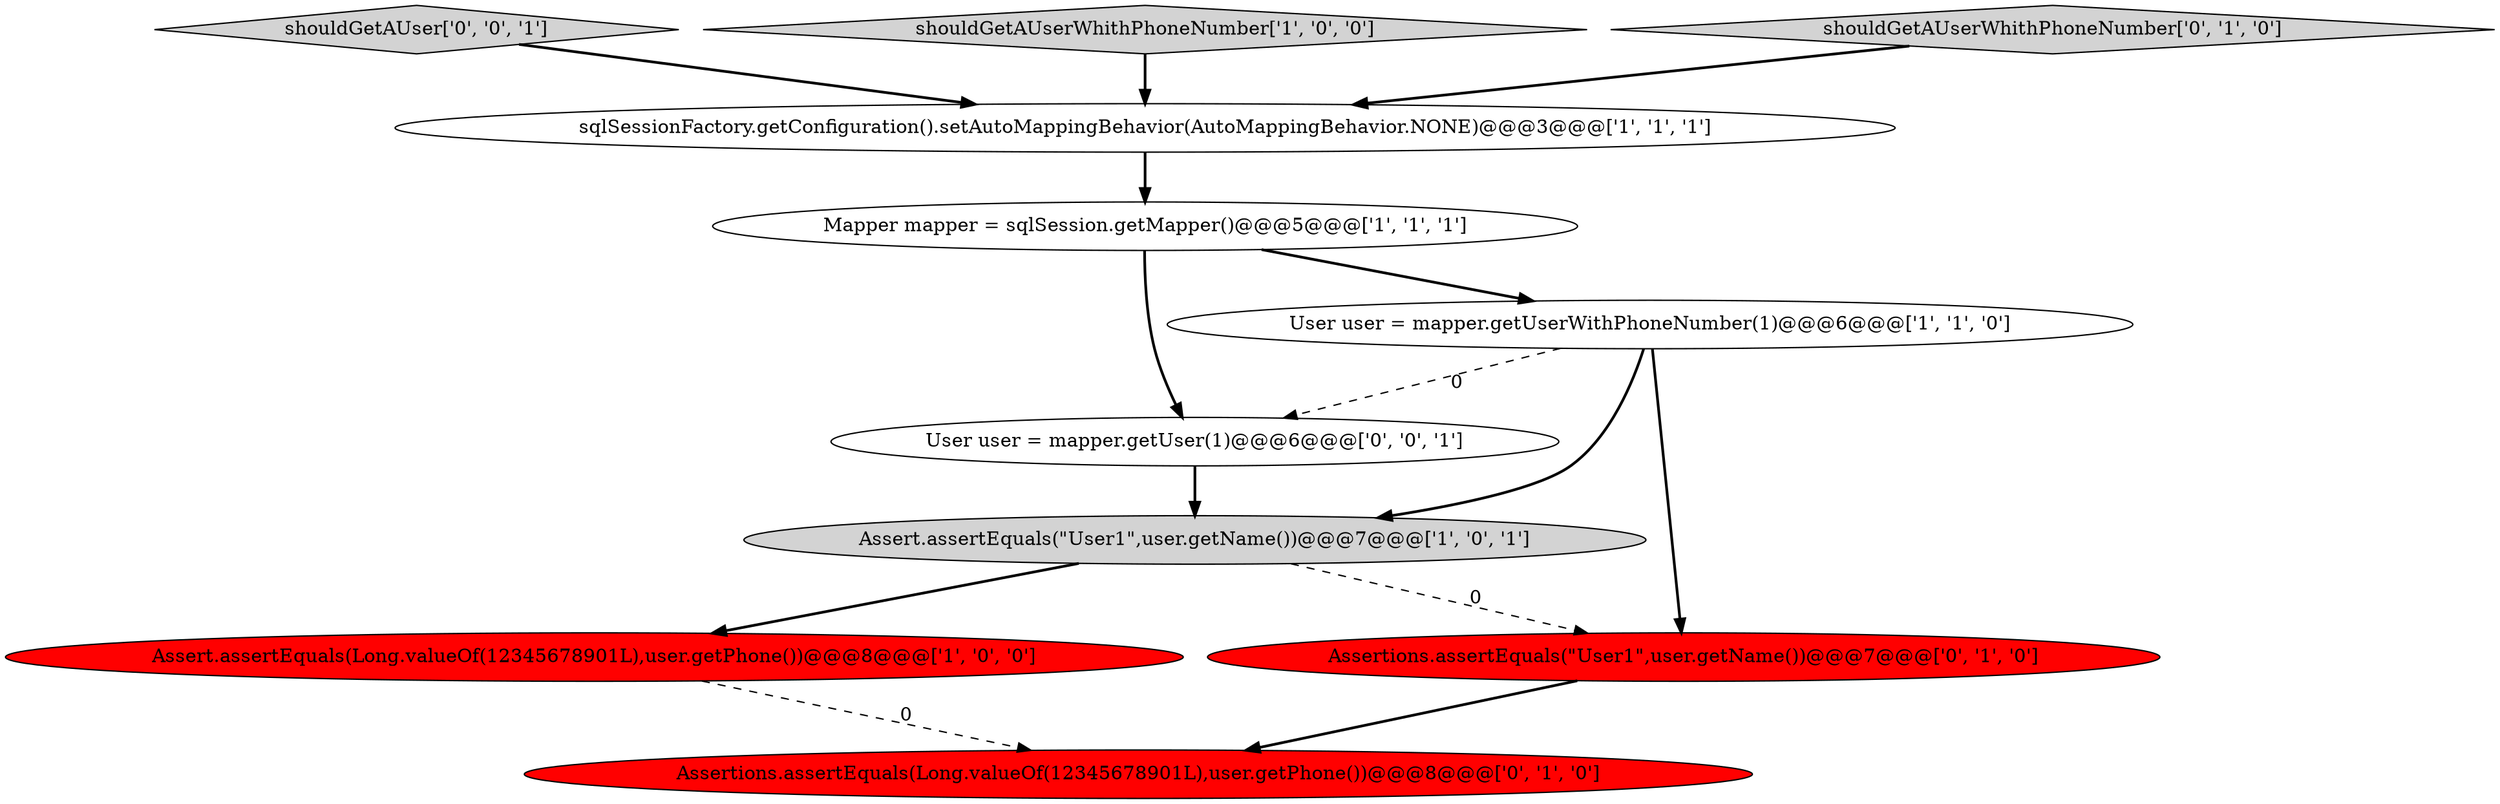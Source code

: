 digraph {
1 [style = filled, label = "Assert.assertEquals(\"User1\",user.getName())@@@7@@@['1', '0', '1']", fillcolor = lightgray, shape = ellipse image = "AAA0AAABBB1BBB"];
10 [style = filled, label = "shouldGetAUser['0', '0', '1']", fillcolor = lightgray, shape = diamond image = "AAA0AAABBB3BBB"];
7 [style = filled, label = "Assertions.assertEquals(\"User1\",user.getName())@@@7@@@['0', '1', '0']", fillcolor = red, shape = ellipse image = "AAA1AAABBB2BBB"];
6 [style = filled, label = "Assertions.assertEquals(Long.valueOf(12345678901L),user.getPhone())@@@8@@@['0', '1', '0']", fillcolor = red, shape = ellipse image = "AAA1AAABBB2BBB"];
5 [style = filled, label = "shouldGetAUserWhithPhoneNumber['1', '0', '0']", fillcolor = lightgray, shape = diamond image = "AAA0AAABBB1BBB"];
8 [style = filled, label = "shouldGetAUserWhithPhoneNumber['0', '1', '0']", fillcolor = lightgray, shape = diamond image = "AAA0AAABBB2BBB"];
3 [style = filled, label = "Mapper mapper = sqlSession.getMapper()@@@5@@@['1', '1', '1']", fillcolor = white, shape = ellipse image = "AAA0AAABBB1BBB"];
4 [style = filled, label = "Assert.assertEquals(Long.valueOf(12345678901L),user.getPhone())@@@8@@@['1', '0', '0']", fillcolor = red, shape = ellipse image = "AAA1AAABBB1BBB"];
9 [style = filled, label = "User user = mapper.getUser(1)@@@6@@@['0', '0', '1']", fillcolor = white, shape = ellipse image = "AAA0AAABBB3BBB"];
2 [style = filled, label = "sqlSessionFactory.getConfiguration().setAutoMappingBehavior(AutoMappingBehavior.NONE)@@@3@@@['1', '1', '1']", fillcolor = white, shape = ellipse image = "AAA0AAABBB1BBB"];
0 [style = filled, label = "User user = mapper.getUserWithPhoneNumber(1)@@@6@@@['1', '1', '0']", fillcolor = white, shape = ellipse image = "AAA0AAABBB1BBB"];
3->9 [style = bold, label=""];
5->2 [style = bold, label=""];
1->4 [style = bold, label=""];
10->2 [style = bold, label=""];
7->6 [style = bold, label=""];
0->9 [style = dashed, label="0"];
1->7 [style = dashed, label="0"];
9->1 [style = bold, label=""];
8->2 [style = bold, label=""];
4->6 [style = dashed, label="0"];
0->1 [style = bold, label=""];
3->0 [style = bold, label=""];
2->3 [style = bold, label=""];
0->7 [style = bold, label=""];
}
